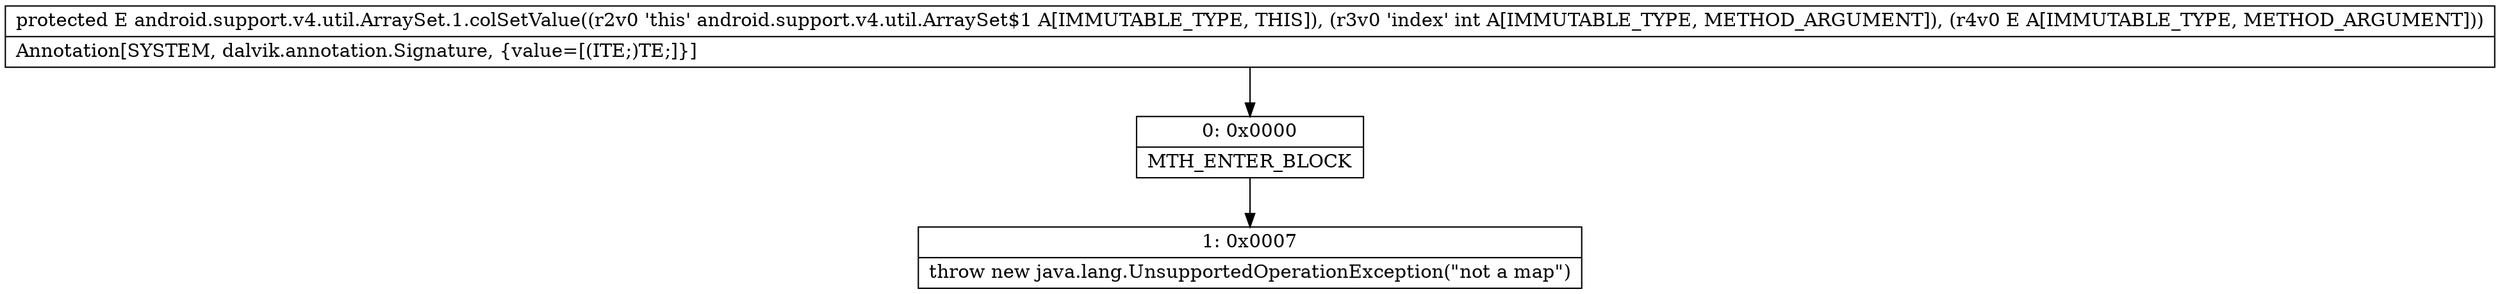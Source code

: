 digraph "CFG forandroid.support.v4.util.ArraySet.1.colSetValue(ILjava\/lang\/Object;)Ljava\/lang\/Object;" {
Node_0 [shape=record,label="{0\:\ 0x0000|MTH_ENTER_BLOCK\l}"];
Node_1 [shape=record,label="{1\:\ 0x0007|throw new java.lang.UnsupportedOperationException(\"not a map\")\l}"];
MethodNode[shape=record,label="{protected E android.support.v4.util.ArraySet.1.colSetValue((r2v0 'this' android.support.v4.util.ArraySet$1 A[IMMUTABLE_TYPE, THIS]), (r3v0 'index' int A[IMMUTABLE_TYPE, METHOD_ARGUMENT]), (r4v0 E A[IMMUTABLE_TYPE, METHOD_ARGUMENT]))  | Annotation[SYSTEM, dalvik.annotation.Signature, \{value=[(ITE;)TE;]\}]\l}"];
MethodNode -> Node_0;
Node_0 -> Node_1;
}

